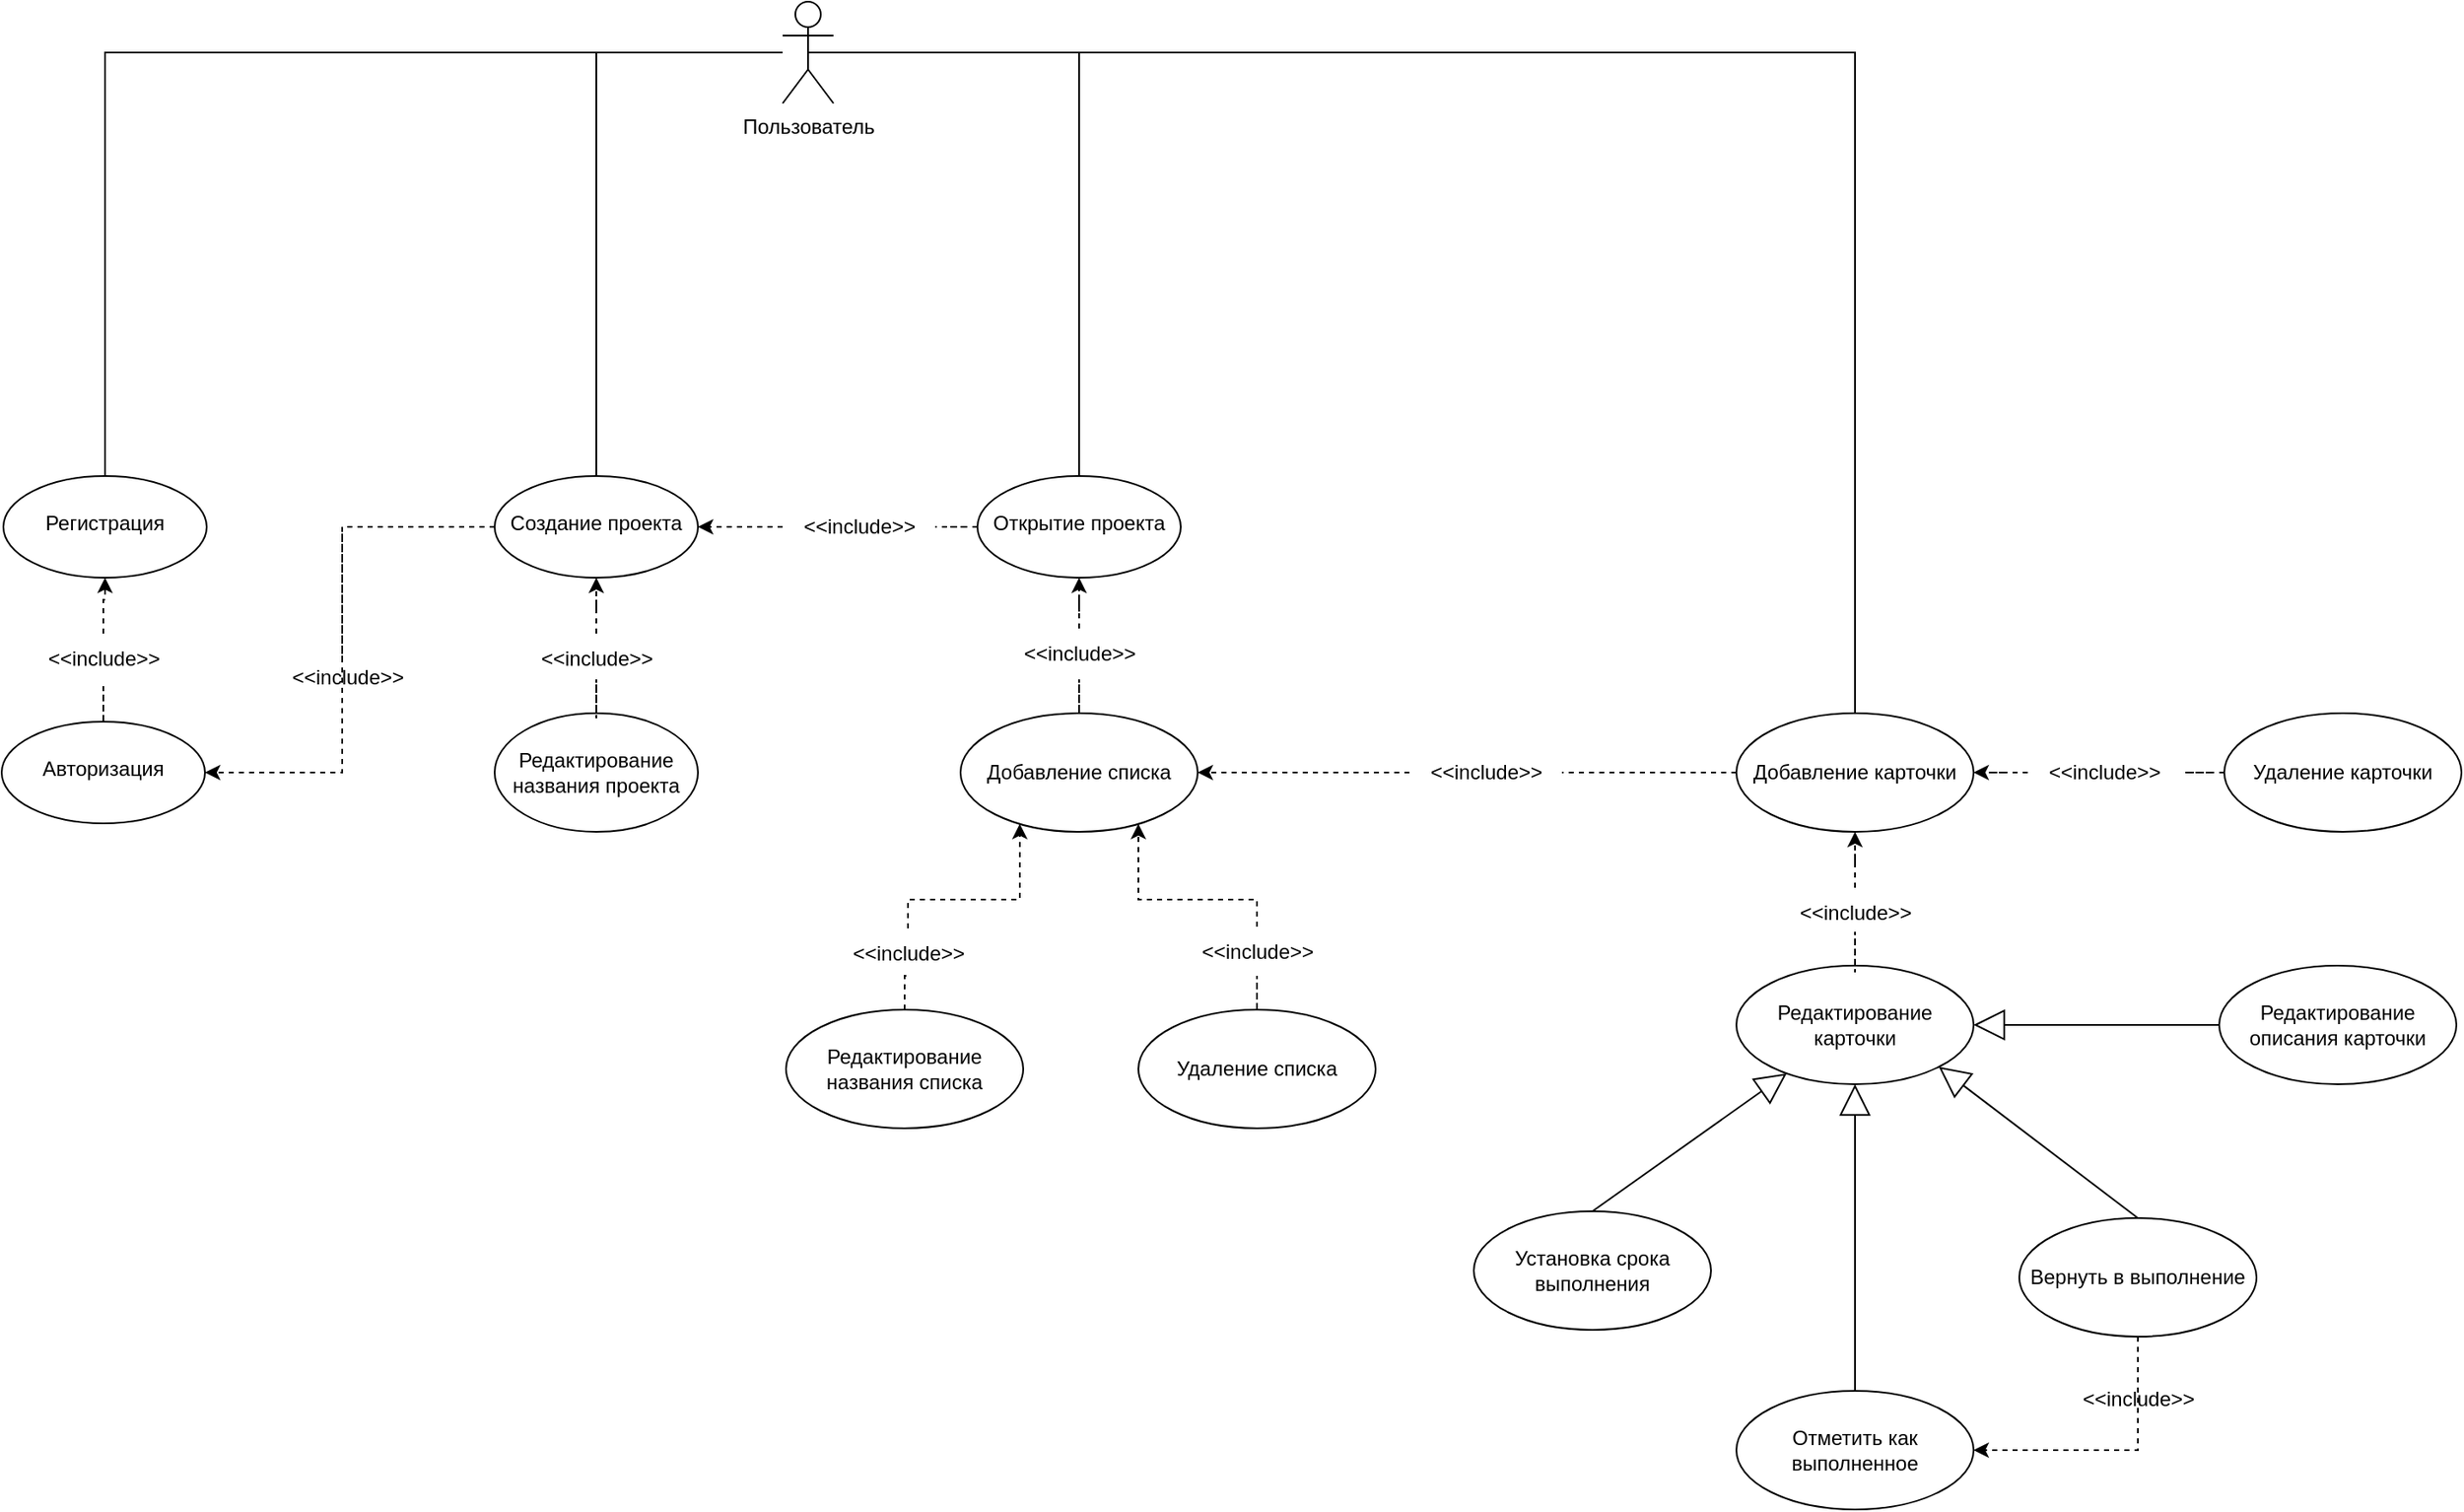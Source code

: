<mxfile version="20.4.1" type="github">
  <diagram id="vnx01BLdU35tcmJjHunk" name="Страница 1">
    <mxGraphModel dx="4482" dy="1910" grid="1" gridSize="10" guides="1" tooltips="1" connect="1" arrows="1" fold="1" page="1" pageScale="1" pageWidth="827" pageHeight="1169" math="0" shadow="0">
      <root>
        <mxCell id="0" />
        <mxCell id="1" parent="0" />
        <mxCell id="O8QS6B6w0gNLtdAk0vZ7-5" value="" style="edgeStyle=orthogonalEdgeStyle;rounded=0;orthogonalLoop=1;jettySize=auto;html=1;endArrow=none;endFill=0;" edge="1" parent="1" source="O8QS6B6w0gNLtdAk0vZ7-1" target="O8QS6B6w0gNLtdAk0vZ7-4">
          <mxGeometry relative="1" as="geometry" />
        </mxCell>
        <mxCell id="O8QS6B6w0gNLtdAk0vZ7-9" value="" style="edgeStyle=orthogonalEdgeStyle;rounded=0;orthogonalLoop=1;jettySize=auto;html=1;endArrow=none;endFill=0;" edge="1" parent="1" source="O8QS6B6w0gNLtdAk0vZ7-1" target="O8QS6B6w0gNLtdAk0vZ7-8">
          <mxGeometry relative="1" as="geometry" />
        </mxCell>
        <mxCell id="O8QS6B6w0gNLtdAk0vZ7-17" value="" style="edgeStyle=orthogonalEdgeStyle;rounded=0;orthogonalLoop=1;jettySize=auto;html=1;endArrow=none;endFill=0;" edge="1" parent="1" source="O8QS6B6w0gNLtdAk0vZ7-1" target="O8QS6B6w0gNLtdAk0vZ7-16">
          <mxGeometry relative="1" as="geometry" />
        </mxCell>
        <mxCell id="O8QS6B6w0gNLtdAk0vZ7-1" value="Пользователь" style="shape=umlActor;verticalLabelPosition=bottom;verticalAlign=top;html=1;outlineConnect=0;" vertex="1" parent="1">
          <mxGeometry x="340" y="30" width="30" height="60" as="geometry" />
        </mxCell>
        <mxCell id="O8QS6B6w0gNLtdAk0vZ7-4" value="&lt;br&gt;Регистрация" style="ellipse;whiteSpace=wrap;html=1;verticalAlign=top;" vertex="1" parent="1">
          <mxGeometry x="-120" y="310" width="120" height="60" as="geometry" />
        </mxCell>
        <mxCell id="O8QS6B6w0gNLtdAk0vZ7-74" style="edgeStyle=orthogonalEdgeStyle;rounded=0;orthogonalLoop=1;jettySize=auto;html=1;dashed=1;startArrow=none;" edge="1" parent="1" source="O8QS6B6w0gNLtdAk0vZ7-75" target="O8QS6B6w0gNLtdAk0vZ7-4">
          <mxGeometry relative="1" as="geometry" />
        </mxCell>
        <mxCell id="O8QS6B6w0gNLtdAk0vZ7-6" value="&lt;br&gt;Авторизация" style="ellipse;whiteSpace=wrap;html=1;verticalAlign=top;" vertex="1" parent="1">
          <mxGeometry x="-121" y="455" width="120" height="60" as="geometry" />
        </mxCell>
        <mxCell id="O8QS6B6w0gNLtdAk0vZ7-120" style="edgeStyle=orthogonalEdgeStyle;rounded=0;orthogonalLoop=1;jettySize=auto;html=1;dashed=1;startArrow=none;" edge="1" parent="1" source="O8QS6B6w0gNLtdAk0vZ7-121" target="O8QS6B6w0gNLtdAk0vZ7-6">
          <mxGeometry relative="1" as="geometry">
            <Array as="points">
              <mxPoint x="80" y="340" />
              <mxPoint x="80" y="485" />
            </Array>
          </mxGeometry>
        </mxCell>
        <mxCell id="O8QS6B6w0gNLtdAk0vZ7-8" value="&lt;br&gt;Создание проекта" style="ellipse;whiteSpace=wrap;html=1;verticalAlign=top;" vertex="1" parent="1">
          <mxGeometry x="170" y="310" width="120" height="60" as="geometry" />
        </mxCell>
        <mxCell id="O8QS6B6w0gNLtdAk0vZ7-80" style="edgeStyle=orthogonalEdgeStyle;rounded=0;orthogonalLoop=1;jettySize=auto;html=1;dashed=1;startArrow=none;" edge="1" parent="1" source="O8QS6B6w0gNLtdAk0vZ7-81" target="O8QS6B6w0gNLtdAk0vZ7-8">
          <mxGeometry relative="1" as="geometry" />
        </mxCell>
        <mxCell id="O8QS6B6w0gNLtdAk0vZ7-10" value="&lt;br&gt;Редактирование названия проекта" style="ellipse;whiteSpace=wrap;html=1;verticalAlign=top;" vertex="1" parent="1">
          <mxGeometry x="170" y="450" width="120" height="70" as="geometry" />
        </mxCell>
        <mxCell id="O8QS6B6w0gNLtdAk0vZ7-29" style="edgeStyle=orthogonalEdgeStyle;rounded=0;orthogonalLoop=1;jettySize=auto;html=1;dashed=1;startArrow=none;" edge="1" parent="1" source="O8QS6B6w0gNLtdAk0vZ7-30" target="O8QS6B6w0gNLtdAk0vZ7-8">
          <mxGeometry relative="1" as="geometry">
            <mxPoint x="290" y="340" as="targetPoint" />
          </mxGeometry>
        </mxCell>
        <mxCell id="O8QS6B6w0gNLtdAk0vZ7-16" value="&lt;br&gt;Открытие проекта" style="ellipse;whiteSpace=wrap;html=1;verticalAlign=top;" vertex="1" parent="1">
          <mxGeometry x="455" y="310" width="120" height="60" as="geometry" />
        </mxCell>
        <mxCell id="O8QS6B6w0gNLtdAk0vZ7-21" style="edgeStyle=orthogonalEdgeStyle;rounded=0;orthogonalLoop=1;jettySize=auto;html=1;dashed=1;startArrow=none;" edge="1" parent="1" source="O8QS6B6w0gNLtdAk0vZ7-22" target="O8QS6B6w0gNLtdAk0vZ7-16">
          <mxGeometry relative="1" as="geometry" />
        </mxCell>
        <mxCell id="O8QS6B6w0gNLtdAk0vZ7-19" value="Добавление списка" style="ellipse;whiteSpace=wrap;html=1;" vertex="1" parent="1">
          <mxGeometry x="445" y="450" width="140" height="70" as="geometry" />
        </mxCell>
        <mxCell id="O8QS6B6w0gNLtdAk0vZ7-22" value="&amp;lt;&amp;lt;include&amp;gt;&amp;gt;" style="text;html=1;align=center;verticalAlign=middle;resizable=0;points=[];autosize=1;strokeColor=none;fillColor=none;" vertex="1" parent="1">
          <mxGeometry x="470" y="400" width="90" height="30" as="geometry" />
        </mxCell>
        <mxCell id="O8QS6B6w0gNLtdAk0vZ7-23" value="" style="edgeStyle=orthogonalEdgeStyle;rounded=0;orthogonalLoop=1;jettySize=auto;html=1;dashed=1;endArrow=none;" edge="1" parent="1" source="O8QS6B6w0gNLtdAk0vZ7-19" target="O8QS6B6w0gNLtdAk0vZ7-22">
          <mxGeometry relative="1" as="geometry">
            <mxPoint x="515" y="450" as="sourcePoint" />
            <mxPoint x="515" y="370" as="targetPoint" />
          </mxGeometry>
        </mxCell>
        <mxCell id="O8QS6B6w0gNLtdAk0vZ7-30" value="&amp;lt;&amp;lt;include&amp;gt;&amp;gt;" style="text;html=1;align=center;verticalAlign=middle;resizable=0;points=[];autosize=1;strokeColor=none;fillColor=none;spacing=0;" vertex="1" parent="1">
          <mxGeometry x="340" y="330" width="90" height="20" as="geometry" />
        </mxCell>
        <mxCell id="O8QS6B6w0gNLtdAk0vZ7-32" value="" style="edgeStyle=orthogonalEdgeStyle;rounded=0;orthogonalLoop=1;jettySize=auto;html=1;dashed=1;endArrow=none;" edge="1" parent="1" source="O8QS6B6w0gNLtdAk0vZ7-16" target="O8QS6B6w0gNLtdAk0vZ7-30">
          <mxGeometry relative="1" as="geometry">
            <mxPoint x="415" y="340" as="sourcePoint" />
            <mxPoint x="300" y="340" as="targetPoint" />
          </mxGeometry>
        </mxCell>
        <mxCell id="O8QS6B6w0gNLtdAk0vZ7-49" style="edgeStyle=orthogonalEdgeStyle;rounded=0;orthogonalLoop=1;jettySize=auto;html=1;dashed=1;startArrow=none;" edge="1" parent="1" source="O8QS6B6w0gNLtdAk0vZ7-50" target="O8QS6B6w0gNLtdAk0vZ7-19">
          <mxGeometry relative="1" as="geometry" />
        </mxCell>
        <mxCell id="O8QS6B6w0gNLtdAk0vZ7-38" value="Добавление карточки" style="ellipse;whiteSpace=wrap;html=1;" vertex="1" parent="1">
          <mxGeometry x="903" y="450" width="140" height="70" as="geometry" />
        </mxCell>
        <mxCell id="O8QS6B6w0gNLtdAk0vZ7-86" style="edgeStyle=orthogonalEdgeStyle;rounded=0;orthogonalLoop=1;jettySize=auto;html=1;dashed=1;startArrow=none;" edge="1" parent="1" source="O8QS6B6w0gNLtdAk0vZ7-91" target="O8QS6B6w0gNLtdAk0vZ7-19">
          <mxGeometry relative="1" as="geometry">
            <Array as="points">
              <mxPoint x="620" y="560" />
              <mxPoint x="550" y="560" />
            </Array>
          </mxGeometry>
        </mxCell>
        <mxCell id="O8QS6B6w0gNLtdAk0vZ7-39" value="Удаление списка" style="ellipse;whiteSpace=wrap;html=1;" vertex="1" parent="1">
          <mxGeometry x="550" y="625" width="140" height="70" as="geometry" />
        </mxCell>
        <mxCell id="O8QS6B6w0gNLtdAk0vZ7-85" style="edgeStyle=orthogonalEdgeStyle;rounded=0;orthogonalLoop=1;jettySize=auto;html=1;dashed=1;startArrow=none;" edge="1" parent="1" source="O8QS6B6w0gNLtdAk0vZ7-87" target="O8QS6B6w0gNLtdAk0vZ7-19">
          <mxGeometry relative="1" as="geometry">
            <Array as="points">
              <mxPoint x="414" y="560" />
              <mxPoint x="480" y="560" />
            </Array>
          </mxGeometry>
        </mxCell>
        <mxCell id="O8QS6B6w0gNLtdAk0vZ7-42" value="Редактирование названия списка" style="ellipse;whiteSpace=wrap;html=1;" vertex="1" parent="1">
          <mxGeometry x="342" y="625" width="140" height="70" as="geometry" />
        </mxCell>
        <mxCell id="O8QS6B6w0gNLtdAk0vZ7-48" value="" style="edgeStyle=orthogonalEdgeStyle;rounded=0;orthogonalLoop=1;jettySize=auto;html=1;exitX=0.5;exitY=0.5;exitDx=0;exitDy=0;exitPerimeter=0;endArrow=none;endFill=0;" edge="1" parent="1" source="O8QS6B6w0gNLtdAk0vZ7-1" target="O8QS6B6w0gNLtdAk0vZ7-38">
          <mxGeometry relative="1" as="geometry">
            <mxPoint x="380" y="70" as="sourcePoint" />
            <mxPoint x="525" y="320" as="targetPoint" />
          </mxGeometry>
        </mxCell>
        <mxCell id="O8QS6B6w0gNLtdAk0vZ7-51" value="" style="edgeStyle=orthogonalEdgeStyle;rounded=0;orthogonalLoop=1;jettySize=auto;html=1;dashed=1;endArrow=none;startArrow=none;" edge="1" parent="1" source="O8QS6B6w0gNLtdAk0vZ7-50">
          <mxGeometry relative="1" as="geometry">
            <mxPoint x="750" y="485" as="sourcePoint" />
            <mxPoint x="713" y="485.0" as="targetPoint" />
            <Array as="points">
              <mxPoint x="755" y="485" />
            </Array>
          </mxGeometry>
        </mxCell>
        <mxCell id="O8QS6B6w0gNLtdAk0vZ7-52" value="Установка срока выполнения" style="ellipse;whiteSpace=wrap;html=1;" vertex="1" parent="1">
          <mxGeometry x="748" y="744" width="140" height="70" as="geometry" />
        </mxCell>
        <mxCell id="O8QS6B6w0gNLtdAk0vZ7-63" value="Отметить как выполненное" style="ellipse;whiteSpace=wrap;html=1;" vertex="1" parent="1">
          <mxGeometry x="903" y="850" width="140" height="70" as="geometry" />
        </mxCell>
        <mxCell id="O8QS6B6w0gNLtdAk0vZ7-93" style="edgeStyle=orthogonalEdgeStyle;rounded=0;orthogonalLoop=1;jettySize=auto;html=1;dashed=1;startArrow=none;" edge="1" parent="1" source="O8QS6B6w0gNLtdAk0vZ7-94" target="O8QS6B6w0gNLtdAk0vZ7-38">
          <mxGeometry relative="1" as="geometry" />
        </mxCell>
        <mxCell id="O8QS6B6w0gNLtdAk0vZ7-66" value="Редактирование карточки" style="ellipse;whiteSpace=wrap;html=1;" vertex="1" parent="1">
          <mxGeometry x="903" y="599" width="140" height="70" as="geometry" />
        </mxCell>
        <mxCell id="O8QS6B6w0gNLtdAk0vZ7-75" value="&amp;lt;&amp;lt;include&amp;gt;&amp;gt;" style="text;html=1;align=center;verticalAlign=middle;resizable=0;points=[];autosize=1;strokeColor=none;fillColor=none;" vertex="1" parent="1">
          <mxGeometry x="-106" y="403" width="90" height="30" as="geometry" />
        </mxCell>
        <mxCell id="O8QS6B6w0gNLtdAk0vZ7-76" value="" style="edgeStyle=orthogonalEdgeStyle;rounded=0;orthogonalLoop=1;jettySize=auto;html=1;dashed=1;endArrow=none;" edge="1" parent="1" source="O8QS6B6w0gNLtdAk0vZ7-6" target="O8QS6B6w0gNLtdAk0vZ7-75">
          <mxGeometry relative="1" as="geometry">
            <mxPoint x="-61" y="455" as="sourcePoint" />
            <mxPoint x="-61" y="370" as="targetPoint" />
          </mxGeometry>
        </mxCell>
        <mxCell id="O8QS6B6w0gNLtdAk0vZ7-81" value="&amp;lt;&amp;lt;include&amp;gt;&amp;gt;" style="text;html=1;align=center;verticalAlign=middle;resizable=0;points=[];autosize=1;strokeColor=none;fillColor=none;" vertex="1" parent="1">
          <mxGeometry x="185" y="403" width="90" height="30" as="geometry" />
        </mxCell>
        <mxCell id="O8QS6B6w0gNLtdAk0vZ7-82" value="" style="edgeStyle=orthogonalEdgeStyle;rounded=0;orthogonalLoop=1;jettySize=auto;html=1;dashed=1;endArrow=none;" edge="1" parent="1" source="O8QS6B6w0gNLtdAk0vZ7-10" target="O8QS6B6w0gNLtdAk0vZ7-81">
          <mxGeometry relative="1" as="geometry">
            <mxPoint x="230" y="450" as="sourcePoint" />
            <mxPoint x="230" y="370" as="targetPoint" />
          </mxGeometry>
        </mxCell>
        <mxCell id="O8QS6B6w0gNLtdAk0vZ7-87" value="&amp;lt;&amp;lt;include&amp;gt;&amp;gt;" style="text;html=1;align=center;verticalAlign=middle;resizable=0;points=[];autosize=1;strokeColor=none;fillColor=none;" vertex="1" parent="1">
          <mxGeometry x="369" y="577" width="90" height="30" as="geometry" />
        </mxCell>
        <mxCell id="O8QS6B6w0gNLtdAk0vZ7-90" value="" style="edgeStyle=orthogonalEdgeStyle;rounded=0;orthogonalLoop=1;jettySize=auto;html=1;entryX=0.5;entryY=1;entryDx=0;entryDy=0;dashed=1;endArrow=none;" edge="1" parent="1" source="O8QS6B6w0gNLtdAk0vZ7-42" target="O8QS6B6w0gNLtdAk0vZ7-87">
          <mxGeometry relative="1" as="geometry">
            <mxPoint x="414" y="625" as="sourcePoint" />
            <mxPoint x="515" y="520" as="targetPoint" />
          </mxGeometry>
        </mxCell>
        <mxCell id="O8QS6B6w0gNLtdAk0vZ7-91" value="&amp;lt;&amp;lt;include&amp;gt;&amp;gt;" style="text;html=1;align=center;verticalAlign=middle;resizable=0;points=[];autosize=1;strokeColor=none;fillColor=none;" vertex="1" parent="1">
          <mxGeometry x="575" y="576" width="90" height="30" as="geometry" />
        </mxCell>
        <mxCell id="O8QS6B6w0gNLtdAk0vZ7-92" value="" style="edgeStyle=orthogonalEdgeStyle;rounded=0;orthogonalLoop=1;jettySize=auto;html=1;entryX=0.5;entryY=1;entryDx=0;entryDy=0;dashed=1;endArrow=none;" edge="1" parent="1" source="O8QS6B6w0gNLtdAk0vZ7-39" target="O8QS6B6w0gNLtdAk0vZ7-91">
          <mxGeometry relative="1" as="geometry">
            <mxPoint x="620" y="625" as="sourcePoint" />
            <mxPoint x="515" y="520" as="targetPoint" />
          </mxGeometry>
        </mxCell>
        <mxCell id="O8QS6B6w0gNLtdAk0vZ7-94" value="&amp;lt;&amp;lt;include&amp;gt;&amp;gt;" style="text;html=1;align=center;verticalAlign=middle;resizable=0;points=[];autosize=1;strokeColor=none;fillColor=none;" vertex="1" parent="1">
          <mxGeometry x="928" y="553" width="90" height="30" as="geometry" />
        </mxCell>
        <mxCell id="O8QS6B6w0gNLtdAk0vZ7-96" value="" style="edgeStyle=orthogonalEdgeStyle;rounded=0;orthogonalLoop=1;jettySize=auto;html=1;dashed=1;endArrow=none;" edge="1" parent="1" source="O8QS6B6w0gNLtdAk0vZ7-66" target="O8QS6B6w0gNLtdAk0vZ7-94">
          <mxGeometry relative="1" as="geometry">
            <mxPoint x="973" y="599" as="sourcePoint" />
            <mxPoint x="973" y="520" as="targetPoint" />
          </mxGeometry>
        </mxCell>
        <mxCell id="O8QS6B6w0gNLtdAk0vZ7-98" value="" style="endArrow=block;endSize=16;endFill=0;html=1;rounded=0;exitX=0.5;exitY=0;exitDx=0;exitDy=0;" edge="1" parent="1" source="O8QS6B6w0gNLtdAk0vZ7-52" target="O8QS6B6w0gNLtdAk0vZ7-66">
          <mxGeometry x="-0.118" y="39" width="160" relative="1" as="geometry">
            <mxPoint x="763" y="700" as="sourcePoint" />
            <mxPoint x="904.22" y="664.1" as="targetPoint" />
            <Array as="points" />
            <mxPoint as="offset" />
          </mxGeometry>
        </mxCell>
        <mxCell id="O8QS6B6w0gNLtdAk0vZ7-99" value="" style="endArrow=block;endSize=16;endFill=0;html=1;rounded=0;exitX=0.5;exitY=0;exitDx=0;exitDy=0;" edge="1" parent="1" source="O8QS6B6w0gNLtdAk0vZ7-63" target="O8QS6B6w0gNLtdAk0vZ7-66">
          <mxGeometry x="-0.118" y="39" width="160" relative="1" as="geometry">
            <mxPoint x="816" y="760.0" as="sourcePoint" />
            <mxPoint x="973" y="660" as="targetPoint" />
            <Array as="points" />
            <mxPoint as="offset" />
          </mxGeometry>
        </mxCell>
        <mxCell id="O8QS6B6w0gNLtdAk0vZ7-106" style="edgeStyle=orthogonalEdgeStyle;rounded=0;orthogonalLoop=1;jettySize=auto;html=1;entryX=1;entryY=0.5;entryDx=0;entryDy=0;dashed=1;exitX=0.5;exitY=1;exitDx=0;exitDy=0;" edge="1" parent="1" source="O8QS6B6w0gNLtdAk0vZ7-100" target="O8QS6B6w0gNLtdAk0vZ7-63">
          <mxGeometry relative="1" as="geometry">
            <Array as="points">
              <mxPoint x="1140" y="885" />
            </Array>
          </mxGeometry>
        </mxCell>
        <mxCell id="O8QS6B6w0gNLtdAk0vZ7-100" value="Вернуть в выполнение" style="ellipse;whiteSpace=wrap;html=1;" vertex="1" parent="1">
          <mxGeometry x="1070" y="748" width="140" height="70" as="geometry" />
        </mxCell>
        <mxCell id="O8QS6B6w0gNLtdAk0vZ7-103" value="&amp;lt;&amp;lt;include&amp;gt;&amp;gt;" style="text;html=1;align=center;verticalAlign=middle;resizable=0;points=[];autosize=1;strokeColor=none;fillColor=none;" vertex="1" parent="1">
          <mxGeometry x="1095" y="840" width="90" height="30" as="geometry" />
        </mxCell>
        <mxCell id="O8QS6B6w0gNLtdAk0vZ7-105" value="" style="endArrow=block;endSize=16;endFill=0;html=1;rounded=0;exitX=0.5;exitY=0;exitDx=0;exitDy=0;entryX=1;entryY=1;entryDx=0;entryDy=0;" edge="1" parent="1" source="O8QS6B6w0gNLtdAk0vZ7-100" target="O8QS6B6w0gNLtdAk0vZ7-66">
          <mxGeometry x="-0.118" y="39" width="160" relative="1" as="geometry">
            <mxPoint x="983" y="830" as="sourcePoint" />
            <mxPoint x="983" y="679" as="targetPoint" />
            <Array as="points" />
            <mxPoint as="offset" />
          </mxGeometry>
        </mxCell>
        <mxCell id="O8QS6B6w0gNLtdAk0vZ7-110" value="Редактирование описания карточки" style="ellipse;whiteSpace=wrap;html=1;" vertex="1" parent="1">
          <mxGeometry x="1188" y="599" width="140" height="70" as="geometry" />
        </mxCell>
        <mxCell id="O8QS6B6w0gNLtdAk0vZ7-112" value="" style="endArrow=block;endSize=16;endFill=0;html=1;rounded=0;exitX=0;exitY=0.5;exitDx=0;exitDy=0;entryX=1;entryY=0.5;entryDx=0;entryDy=0;" edge="1" parent="1" source="O8QS6B6w0gNLtdAk0vZ7-110" target="O8QS6B6w0gNLtdAk0vZ7-66">
          <mxGeometry x="-0.118" y="39" width="160" relative="1" as="geometry">
            <mxPoint x="1150" y="758" as="sourcePoint" />
            <mxPoint x="1033.05" y="668.469" as="targetPoint" />
            <Array as="points" />
            <mxPoint as="offset" />
          </mxGeometry>
        </mxCell>
        <mxCell id="O8QS6B6w0gNLtdAk0vZ7-116" style="edgeStyle=orthogonalEdgeStyle;rounded=0;orthogonalLoop=1;jettySize=auto;html=1;entryX=1;entryY=0.5;entryDx=0;entryDy=0;dashed=1;startArrow=none;" edge="1" parent="1" source="O8QS6B6w0gNLtdAk0vZ7-117" target="O8QS6B6w0gNLtdAk0vZ7-38">
          <mxGeometry relative="1" as="geometry" />
        </mxCell>
        <mxCell id="O8QS6B6w0gNLtdAk0vZ7-113" value="Удаление карточки" style="ellipse;whiteSpace=wrap;html=1;" vertex="1" parent="1">
          <mxGeometry x="1191" y="450" width="140" height="70" as="geometry" />
        </mxCell>
        <mxCell id="O8QS6B6w0gNLtdAk0vZ7-117" value="&amp;lt;&amp;lt;include&amp;gt;&amp;gt;" style="text;html=1;align=center;verticalAlign=middle;resizable=0;points=[];autosize=1;strokeColor=none;fillColor=none;" vertex="1" parent="1">
          <mxGeometry x="1075" y="470" width="90" height="30" as="geometry" />
        </mxCell>
        <mxCell id="O8QS6B6w0gNLtdAk0vZ7-118" value="" style="edgeStyle=orthogonalEdgeStyle;rounded=0;orthogonalLoop=1;jettySize=auto;html=1;entryX=1;entryY=0.5;entryDx=0;entryDy=0;dashed=1;endArrow=none;" edge="1" parent="1" source="O8QS6B6w0gNLtdAk0vZ7-113" target="O8QS6B6w0gNLtdAk0vZ7-117">
          <mxGeometry relative="1" as="geometry">
            <mxPoint x="1191.0" y="485" as="sourcePoint" />
            <mxPoint x="1043" y="485" as="targetPoint" />
          </mxGeometry>
        </mxCell>
        <mxCell id="O8QS6B6w0gNLtdAk0vZ7-50" value="&amp;lt;&amp;lt;include&amp;gt;&amp;gt;" style="text;html=1;align=center;verticalAlign=middle;resizable=0;points=[];autosize=1;strokeColor=none;fillColor=none;" vertex="1" parent="1">
          <mxGeometry x="710" y="470" width="90" height="30" as="geometry" />
        </mxCell>
        <mxCell id="O8QS6B6w0gNLtdAk0vZ7-119" value="" style="edgeStyle=orthogonalEdgeStyle;rounded=0;orthogonalLoop=1;jettySize=auto;html=1;dashed=1;endArrow=none;" edge="1" parent="1" source="O8QS6B6w0gNLtdAk0vZ7-38" target="O8QS6B6w0gNLtdAk0vZ7-50">
          <mxGeometry relative="1" as="geometry">
            <mxPoint x="903" y="485.0" as="sourcePoint" />
            <mxPoint x="713" y="485.0" as="targetPoint" />
          </mxGeometry>
        </mxCell>
        <mxCell id="O8QS6B6w0gNLtdAk0vZ7-121" value="&amp;lt;&amp;lt;include&amp;gt;&amp;gt;" style="text;html=1;align=center;verticalAlign=middle;resizable=0;points=[];autosize=1;strokeColor=none;fillColor=none;spacing=0;" vertex="1" parent="1">
          <mxGeometry x="38" y="419" width="90" height="20" as="geometry" />
        </mxCell>
        <mxCell id="O8QS6B6w0gNLtdAk0vZ7-123" value="" style="edgeStyle=orthogonalEdgeStyle;rounded=0;orthogonalLoop=1;jettySize=auto;html=1;dashed=1;endArrow=none;" edge="1" parent="1" source="O8QS6B6w0gNLtdAk0vZ7-8" target="O8QS6B6w0gNLtdAk0vZ7-121">
          <mxGeometry relative="1" as="geometry">
            <mxPoint x="170.0" y="340.0" as="sourcePoint" />
            <mxPoint x="-1.0" y="485.0" as="targetPoint" />
            <Array as="points">
              <mxPoint x="80" y="340" />
            </Array>
          </mxGeometry>
        </mxCell>
      </root>
    </mxGraphModel>
  </diagram>
</mxfile>
